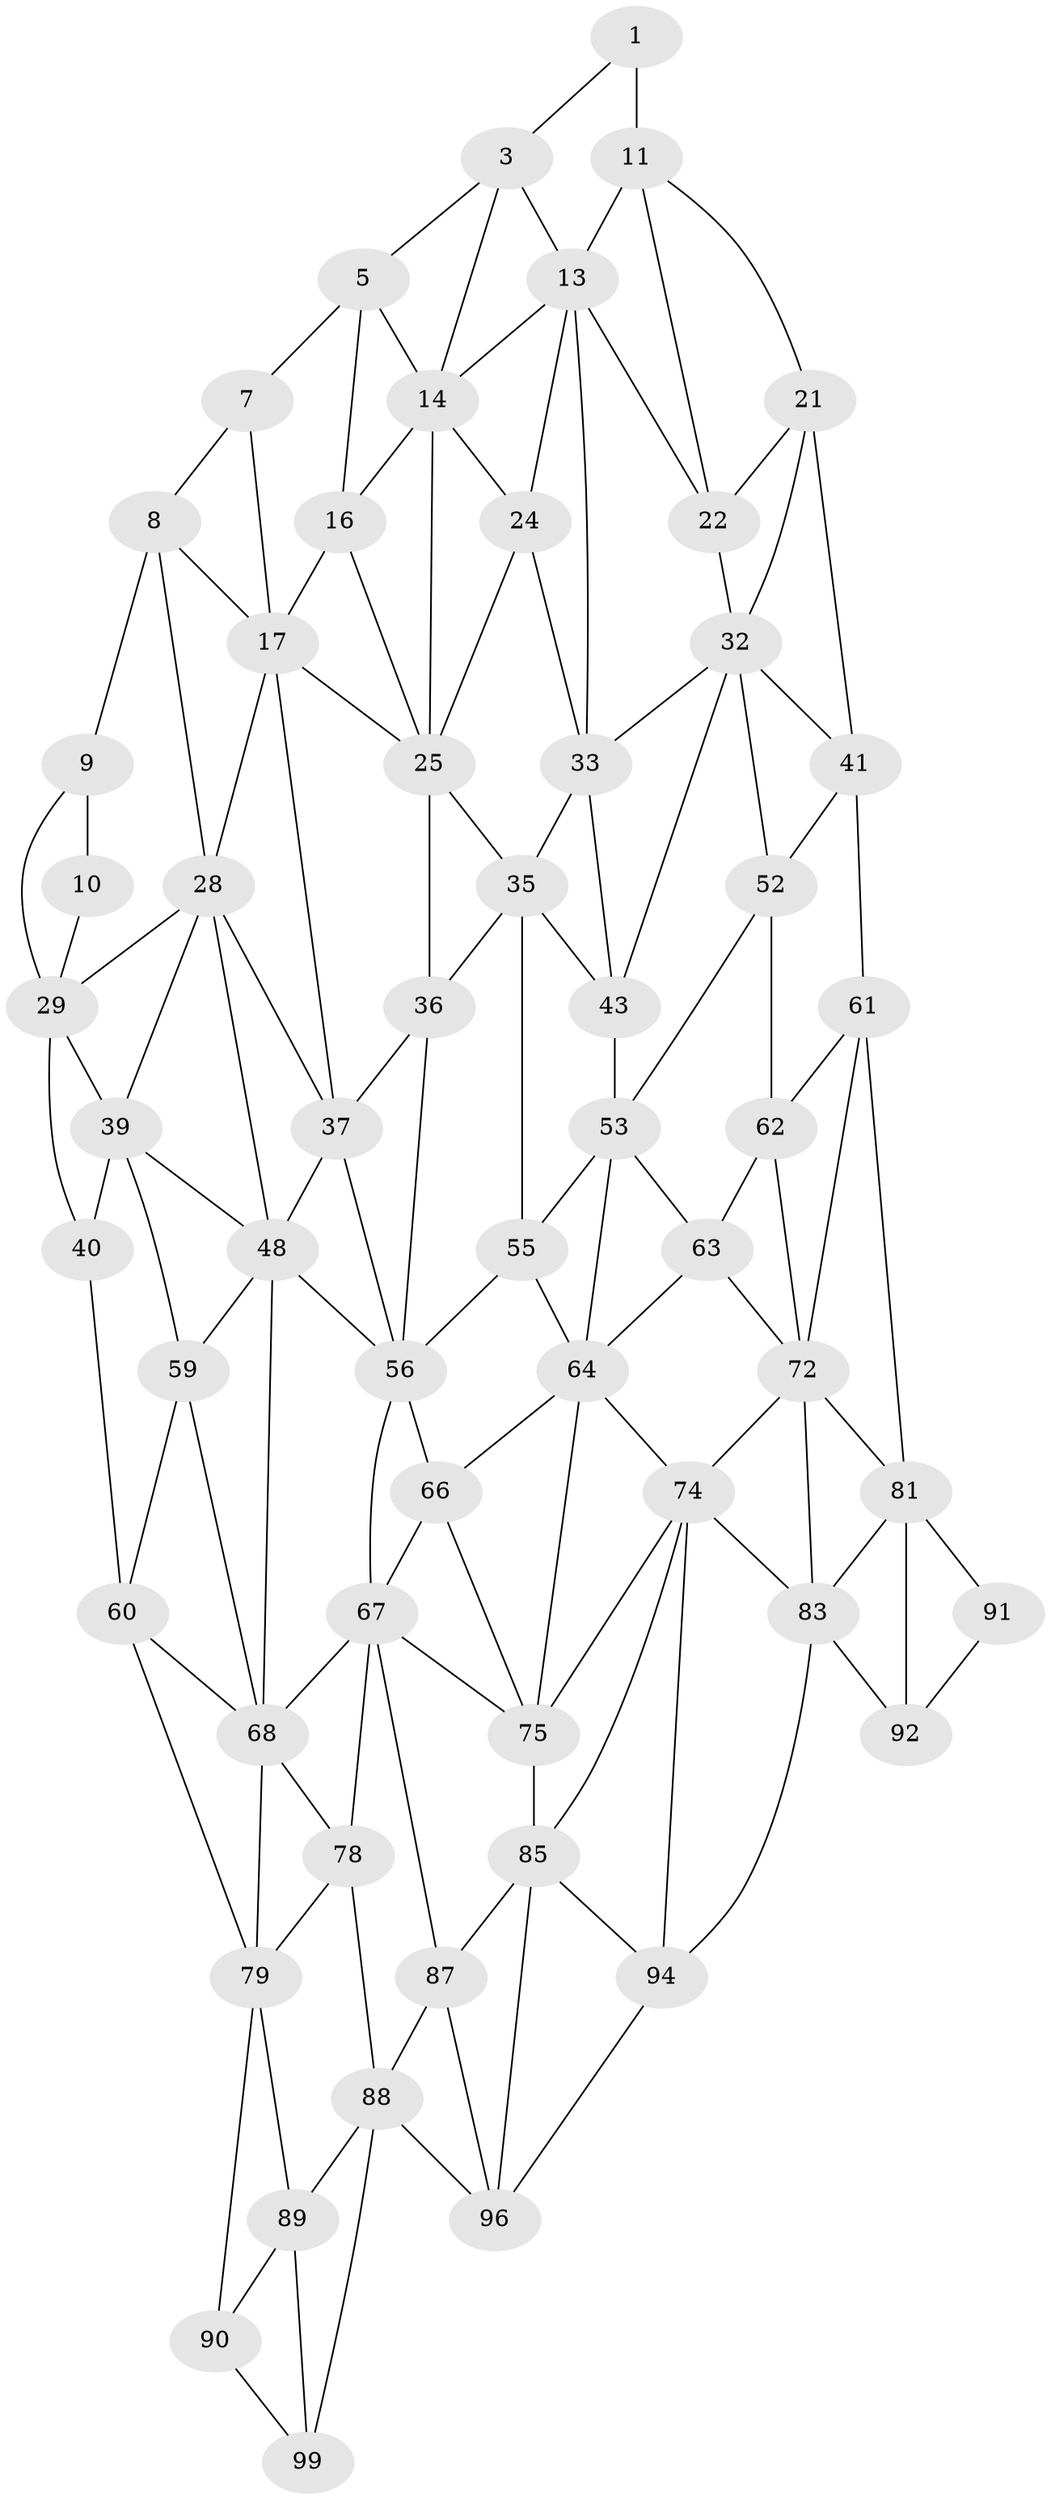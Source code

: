 // original degree distribution, {2: 0.04, 3: 0.32, 4: 0.64}
// Generated by graph-tools (version 1.1) at 2025/11/02/21/25 10:11:11]
// undirected, 58 vertices, 129 edges
graph export_dot {
graph [start="1"]
  node [color=gray90,style=filled];
  1 [super="+2"];
  3 [super="+4"];
  5 [super="+6"];
  7;
  8 [super="+18"];
  9 [super="+19"];
  10 [super="+20"];
  11 [super="+12"];
  13 [super="+23"];
  14 [super="+15"];
  16;
  17 [super="+27"];
  21 [super="+31"];
  22;
  24;
  25 [super="+26"];
  28 [super="+38"];
  29 [super="+30"];
  32 [super="+42"];
  33 [super="+34"];
  35 [super="+45"];
  36 [super="+46"];
  37 [super="+47"];
  39 [super="+49"];
  40 [super="+50"];
  41 [super="+51"];
  43 [super="+44"];
  48 [super="+58"];
  52;
  53 [super="+54"];
  55;
  56 [super="+57"];
  59;
  60 [super="+70"];
  61 [super="+71"];
  62;
  63;
  64 [super="+65"];
  66;
  67 [super="+77"];
  68 [super="+69"];
  72 [super="+73"];
  74 [super="+84"];
  75 [super="+76"];
  78;
  79 [super="+80"];
  81 [super="+82"];
  83 [super="+93"];
  85 [super="+86"];
  87;
  88 [super="+98"];
  89;
  90;
  91;
  92;
  94 [super="+95"];
  96 [super="+97"];
  99 [super="+100"];
  1 -- 11 [weight=2];
  1 -- 3;
  3 -- 13;
  3 -- 5;
  3 -- 14;
  5 -- 14;
  5 -- 16;
  5 -- 7;
  7 -- 17;
  7 -- 8;
  8 -- 9 [weight=2];
  8 -- 17;
  8 -- 28;
  9 -- 10 [weight=2];
  9 -- 29;
  10 -- 29;
  11 -- 21;
  11 -- 13;
  11 -- 22;
  13 -- 14;
  13 -- 24;
  13 -- 33;
  13 -- 22;
  14 -- 24;
  14 -- 16;
  14 -- 25;
  16 -- 17;
  16 -- 25;
  17 -- 28;
  17 -- 37;
  17 -- 25;
  21 -- 22;
  21 -- 32;
  21 -- 41;
  22 -- 32;
  24 -- 25;
  24 -- 33;
  25 -- 35;
  25 -- 36;
  28 -- 29;
  28 -- 48;
  28 -- 37;
  28 -- 39;
  29 -- 39;
  29 -- 40;
  32 -- 33;
  32 -- 41;
  32 -- 43;
  32 -- 52;
  33 -- 43 [weight=2];
  33 -- 35;
  35 -- 36 [weight=2];
  35 -- 43;
  35 -- 55;
  36 -- 37 [weight=2];
  36 -- 56;
  37 -- 48;
  37 -- 56;
  39 -- 40 [weight=2];
  39 -- 48;
  39 -- 59;
  40 -- 60;
  41 -- 52;
  41 -- 61;
  43 -- 53 [weight=2];
  48 -- 56;
  48 -- 59;
  48 -- 68;
  52 -- 62;
  52 -- 53;
  53 -- 63;
  53 -- 64;
  53 -- 55;
  55 -- 56;
  55 -- 64;
  56 -- 66;
  56 -- 67;
  59 -- 60;
  59 -- 68;
  60 -- 79;
  60 -- 68;
  61 -- 62;
  61 -- 72;
  61 -- 81;
  62 -- 72;
  62 -- 63;
  63 -- 64;
  63 -- 72;
  64 -- 74;
  64 -- 66;
  64 -- 75;
  66 -- 67;
  66 -- 75;
  67 -- 68;
  67 -- 78;
  67 -- 87;
  67 -- 75;
  68 -- 78;
  68 -- 79;
  72 -- 74;
  72 -- 83;
  72 -- 81;
  74 -- 75;
  74 -- 83;
  74 -- 85;
  74 -- 94;
  75 -- 85 [weight=2];
  78 -- 88;
  78 -- 79;
  79 -- 89;
  79 -- 90;
  81 -- 91;
  81 -- 83;
  81 -- 92;
  83 -- 92;
  83 -- 94;
  85 -- 96;
  85 -- 87;
  85 -- 94;
  87 -- 88;
  87 -- 96;
  88 -- 89;
  88 -- 99;
  88 -- 96;
  89 -- 99;
  89 -- 90;
  90 -- 99;
  91 -- 92;
  94 -- 96;
}
